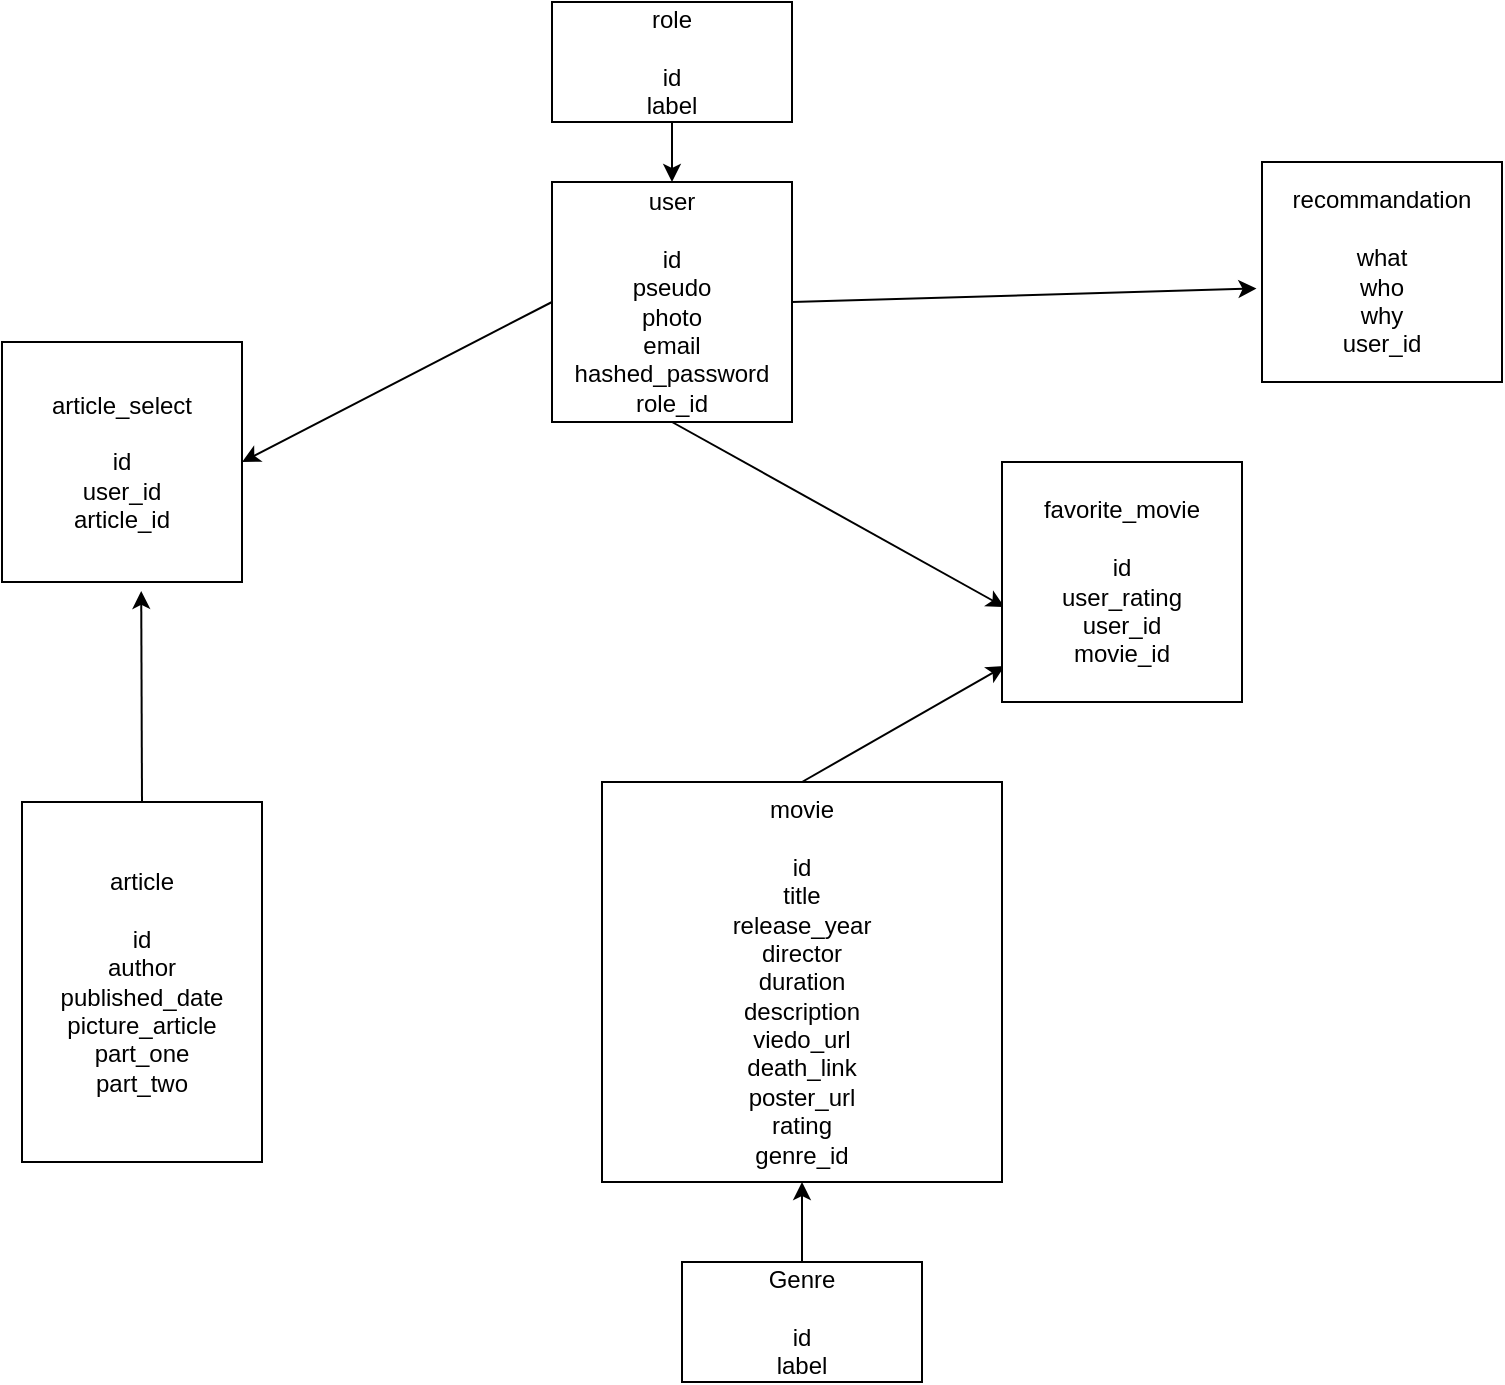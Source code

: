 <mxfile>
    <diagram id="nP_22HQLWyZtwcQR0NrW" name="Page-1">
        <mxGraphModel dx="763" dy="599" grid="1" gridSize="10" guides="1" tooltips="1" connect="1" arrows="1" fold="1" page="1" pageScale="1" pageWidth="850" pageHeight="1100" math="0" shadow="0">
            <root>
                <mxCell id="0"/>
                <mxCell id="1" parent="0"/>
                <mxCell id="8" style="edgeStyle=none;html=1;exitX=0.5;exitY=1;exitDx=0;exitDy=0;entryX=0.5;entryY=0;entryDx=0;entryDy=0;" parent="1" source="3" target="4" edge="1">
                    <mxGeometry relative="1" as="geometry"/>
                </mxCell>
                <mxCell id="3" value="role&lt;br&gt;&lt;br&gt;id&lt;br&gt;label" style="rounded=0;whiteSpace=wrap;html=1;" parent="1" vertex="1">
                    <mxGeometry x="305" y="30" width="120" height="60" as="geometry"/>
                </mxCell>
                <mxCell id="18" style="edgeStyle=none;html=1;exitX=1;exitY=0.5;exitDx=0;exitDy=0;entryX=-0.023;entryY=0.575;entryDx=0;entryDy=0;entryPerimeter=0;" parent="1" source="4" target="16" edge="1">
                    <mxGeometry relative="1" as="geometry"/>
                </mxCell>
                <mxCell id="20" style="edgeStyle=none;html=1;exitX=0;exitY=0.5;exitDx=0;exitDy=0;entryX=1;entryY=0.5;entryDx=0;entryDy=0;" parent="1" source="4" target="19" edge="1">
                    <mxGeometry relative="1" as="geometry"/>
                </mxCell>
                <mxCell id="23" style="edgeStyle=none;html=1;exitX=0.5;exitY=1;exitDx=0;exitDy=0;entryX=0.011;entryY=0.605;entryDx=0;entryDy=0;entryPerimeter=0;" parent="1" source="4" target="17" edge="1">
                    <mxGeometry relative="1" as="geometry"/>
                </mxCell>
                <mxCell id="4" value="user&lt;br&gt;&lt;br&gt;id&lt;br&gt;pseudo&lt;br&gt;photo&lt;br&gt;email&lt;br&gt;hashed_password&lt;br&gt;role_id" style="rounded=0;whiteSpace=wrap;html=1;" parent="1" vertex="1">
                    <mxGeometry x="305" y="120" width="120" height="120" as="geometry"/>
                </mxCell>
                <mxCell id="22" style="edgeStyle=none;html=1;exitX=0.5;exitY=0;exitDx=0;exitDy=0;entryX=0.011;entryY=0.85;entryDx=0;entryDy=0;entryPerimeter=0;" parent="1" source="12" target="17" edge="1">
                    <mxGeometry relative="1" as="geometry"/>
                </mxCell>
                <mxCell id="12" value="movie&lt;br&gt;&lt;br&gt;id&lt;br&gt;title&lt;br&gt;release_year&lt;br&gt;director&lt;br&gt;duration&lt;br&gt;description&lt;br&gt;viedo_url&lt;br&gt;death_link&lt;br&gt;poster_url&lt;br&gt;rating&lt;br&gt;genre_id" style="whiteSpace=wrap;html=1;aspect=fixed;" parent="1" vertex="1">
                    <mxGeometry x="330" y="420" width="200" height="200" as="geometry"/>
                </mxCell>
                <mxCell id="14" style="edgeStyle=none;html=1;exitX=0.5;exitY=0;exitDx=0;exitDy=0;entryX=0.5;entryY=1;entryDx=0;entryDy=0;" parent="1" source="13" target="12" edge="1">
                    <mxGeometry relative="1" as="geometry"/>
                </mxCell>
                <mxCell id="13" value="Genre&lt;br&gt;&lt;br&gt;id&lt;br&gt;label" style="rounded=0;whiteSpace=wrap;html=1;" parent="1" vertex="1">
                    <mxGeometry x="370" y="660" width="120" height="60" as="geometry"/>
                </mxCell>
                <mxCell id="21" style="edgeStyle=none;html=1;exitX=0.5;exitY=0;exitDx=0;exitDy=0;entryX=0.58;entryY=1.037;entryDx=0;entryDy=0;entryPerimeter=0;" parent="1" source="15" target="19" edge="1">
                    <mxGeometry relative="1" as="geometry"/>
                </mxCell>
                <mxCell id="15" value="article&lt;br&gt;&lt;br&gt;id&lt;br&gt;author&lt;br&gt;published_date&lt;br&gt;picture_article&lt;br&gt;part_one&lt;br&gt;part_two" style="rounded=0;whiteSpace=wrap;html=1;" parent="1" vertex="1">
                    <mxGeometry x="40" y="430" width="120" height="180" as="geometry"/>
                </mxCell>
                <mxCell id="16" value="recommandation&lt;br&gt;&lt;br&gt;what&lt;br&gt;who&lt;br&gt;why&lt;br&gt;user_id" style="rounded=0;whiteSpace=wrap;html=1;" parent="1" vertex="1">
                    <mxGeometry x="660" y="110" width="120" height="110" as="geometry"/>
                </mxCell>
                <mxCell id="17" value="favorite_movie&lt;br&gt;&lt;br&gt;id&lt;br&gt;user_rating&lt;br&gt;user_id&lt;br&gt;movie_id" style="rounded=0;whiteSpace=wrap;html=1;" parent="1" vertex="1">
                    <mxGeometry x="530" y="260" width="120" height="120" as="geometry"/>
                </mxCell>
                <mxCell id="19" value="article_select&lt;br&gt;&lt;br&gt;id&lt;br&gt;user_id&lt;br&gt;article_id" style="rounded=0;whiteSpace=wrap;html=1;" parent="1" vertex="1">
                    <mxGeometry x="30" y="200" width="120" height="120" as="geometry"/>
                </mxCell>
            </root>
        </mxGraphModel>
    </diagram>
</mxfile>